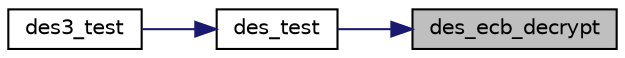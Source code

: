 digraph "des_ecb_decrypt"
{
 // LATEX_PDF_SIZE
  edge [fontname="Helvetica",fontsize="10",labelfontname="Helvetica",labelfontsize="10"];
  node [fontname="Helvetica",fontsize="10",shape=record];
  rankdir="RL";
  Node45 [label="des_ecb_decrypt",height=0.2,width=0.4,color="black", fillcolor="grey75", style="filled", fontcolor="black",tooltip="Decrypts a block of text with LTC_DES."];
  Node45 -> Node46 [dir="back",color="midnightblue",fontsize="10",style="solid",fontname="Helvetica"];
  Node46 [label="des_test",height=0.2,width=0.4,color="black", fillcolor="white", style="filled",URL="$des_8c.html#a27b8e19aa00b5b9b5c4e70fcc4b18fc6",tooltip="Performs a self-test of the LTC_DES block cipher."];
  Node46 -> Node47 [dir="back",color="midnightblue",fontsize="10",style="solid",fontname="Helvetica"];
  Node47 [label="des3_test",height=0.2,width=0.4,color="black", fillcolor="white", style="filled",URL="$des_8c.html#ac6f22505ef05d826646a1d64542682e4",tooltip=" "];
}
